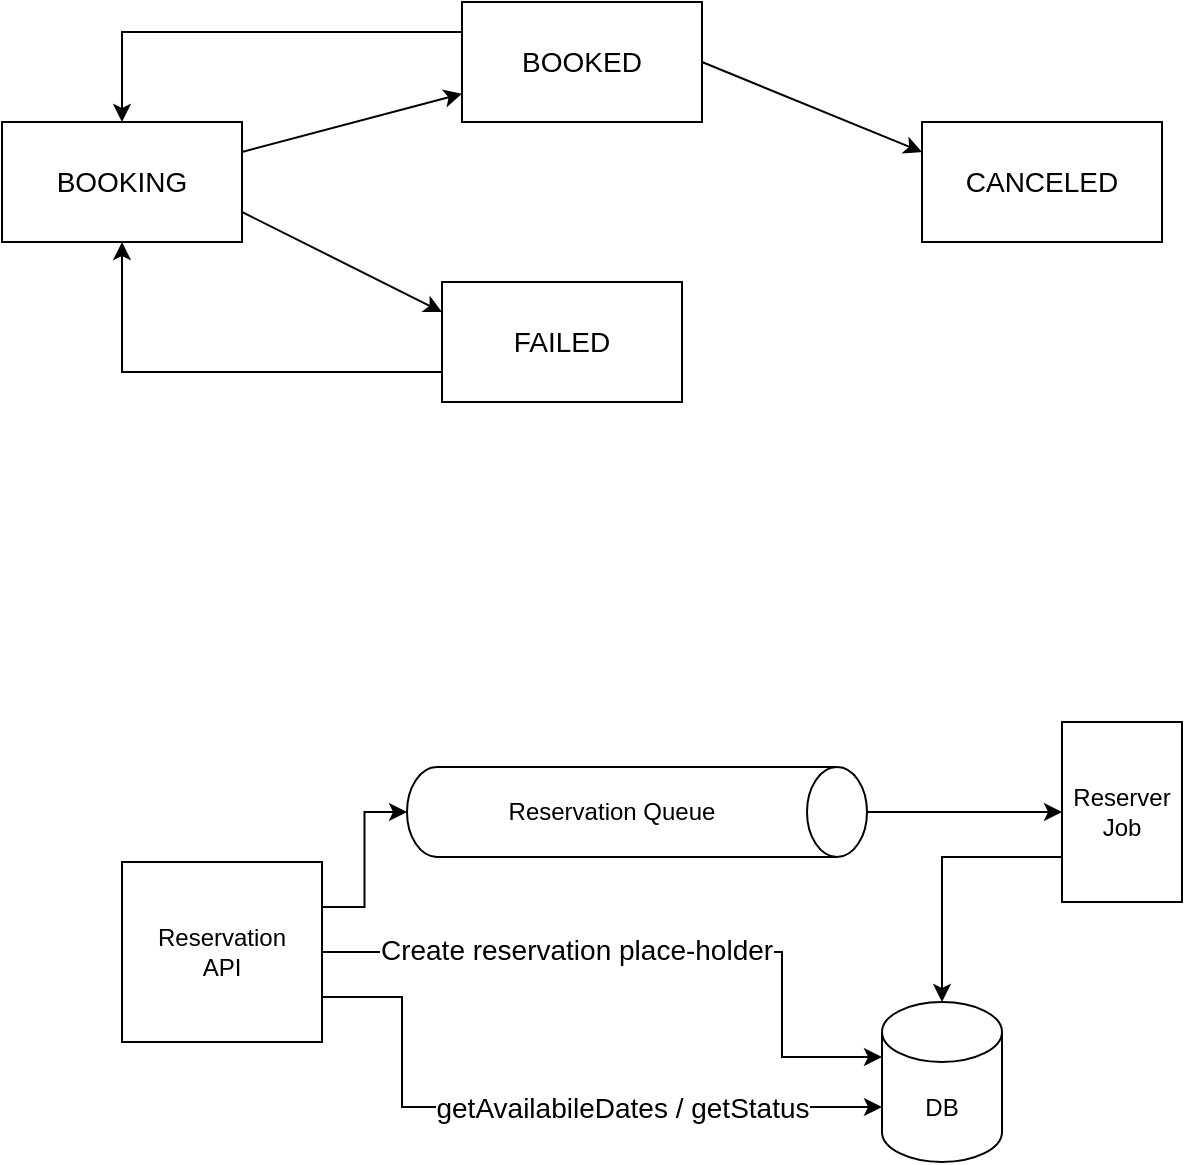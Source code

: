 <mxfile version="14.7.3" type="device"><diagram id="8Bi_V4tNN8sD7Wmefff2" name="Page-1"><mxGraphModel dx="1817" dy="1020" grid="1" gridSize="10" guides="1" tooltips="1" connect="1" arrows="1" fold="1" page="1" pageScale="1" pageWidth="850" pageHeight="1100" math="0" shadow="0"><root><mxCell id="0"/><mxCell id="1" parent="0"/><mxCell id="6A5r_QfK9DftBmKda3uj-4" value="DB" style="shape=cylinder3;whiteSpace=wrap;html=1;boundedLbl=1;backgroundOutline=1;size=15;" parent="1" vertex="1"><mxGeometry x="510" y="540" width="60" height="80" as="geometry"/></mxCell><mxCell id="VtW2e6oOOEm8QNJRGogw-2" style="edgeStyle=orthogonalEdgeStyle;rounded=0;orthogonalLoop=1;jettySize=auto;html=1;exitX=1;exitY=0.5;exitDx=0;exitDy=0;entryX=0;entryY=0;entryDx=0;entryDy=27.5;entryPerimeter=0;" edge="1" parent="1" source="VtW2e6oOOEm8QNJRGogw-1" target="6A5r_QfK9DftBmKda3uj-4"><mxGeometry relative="1" as="geometry"><Array as="points"><mxPoint x="460" y="515"/><mxPoint x="460" y="568"/></Array></mxGeometry></mxCell><mxCell id="VtW2e6oOOEm8QNJRGogw-3" value="Create reservation place-holder" style="edgeLabel;html=1;align=center;verticalAlign=middle;resizable=0;points=[];fontSize=14;" vertex="1" connectable="0" parent="VtW2e6oOOEm8QNJRGogw-2"><mxGeometry x="-0.238" y="2" relative="1" as="geometry"><mxPoint y="1" as="offset"/></mxGeometry></mxCell><mxCell id="VtW2e6oOOEm8QNJRGogw-5" style="edgeStyle=orthogonalEdgeStyle;rounded=0;orthogonalLoop=1;jettySize=auto;html=1;exitX=1;exitY=0.25;exitDx=0;exitDy=0;entryX=0.5;entryY=1;entryDx=0;entryDy=0;entryPerimeter=0;" edge="1" parent="1" source="VtW2e6oOOEm8QNJRGogw-1" target="VtW2e6oOOEm8QNJRGogw-4"><mxGeometry relative="1" as="geometry"/></mxCell><mxCell id="VtW2e6oOOEm8QNJRGogw-9" value="getAvailabileDates / getStatus" style="edgeStyle=orthogonalEdgeStyle;rounded=0;orthogonalLoop=1;jettySize=auto;html=1;exitX=1;exitY=0.75;exitDx=0;exitDy=0;entryX=0;entryY=0;entryDx=0;entryDy=52.5;entryPerimeter=0;fontSize=14;" edge="1" parent="1" source="VtW2e6oOOEm8QNJRGogw-1" target="6A5r_QfK9DftBmKda3uj-4"><mxGeometry x="0.224" relative="1" as="geometry"><Array as="points"><mxPoint x="270" y="538"/><mxPoint x="270" y="593"/></Array><mxPoint as="offset"/></mxGeometry></mxCell><mxCell id="VtW2e6oOOEm8QNJRGogw-1" value="Reservation&lt;br&gt;API" style="rounded=0;whiteSpace=wrap;html=1;" vertex="1" parent="1"><mxGeometry x="130" y="470" width="100" height="90" as="geometry"/></mxCell><mxCell id="VtW2e6oOOEm8QNJRGogw-7" style="edgeStyle=orthogonalEdgeStyle;rounded=0;orthogonalLoop=1;jettySize=auto;html=1;exitX=0.5;exitY=0;exitDx=0;exitDy=0;exitPerimeter=0;entryX=0;entryY=0.5;entryDx=0;entryDy=0;" edge="1" parent="1" source="VtW2e6oOOEm8QNJRGogw-4" target="VtW2e6oOOEm8QNJRGogw-6"><mxGeometry relative="1" as="geometry"/></mxCell><mxCell id="VtW2e6oOOEm8QNJRGogw-4" value="Reservation Queue" style="shape=cylinder3;whiteSpace=wrap;html=1;boundedLbl=1;backgroundOutline=1;size=15;rotation=90;horizontal=0;" vertex="1" parent="1"><mxGeometry x="365" y="330" width="45" height="230" as="geometry"/></mxCell><mxCell id="VtW2e6oOOEm8QNJRGogw-8" style="edgeStyle=orthogonalEdgeStyle;rounded=0;orthogonalLoop=1;jettySize=auto;html=1;exitX=0;exitY=0.75;exitDx=0;exitDy=0;entryX=0.5;entryY=0;entryDx=0;entryDy=0;entryPerimeter=0;" edge="1" parent="1" source="VtW2e6oOOEm8QNJRGogw-6" target="6A5r_QfK9DftBmKda3uj-4"><mxGeometry relative="1" as="geometry"/></mxCell><mxCell id="VtW2e6oOOEm8QNJRGogw-6" value="Reserver Job" style="rounded=0;whiteSpace=wrap;html=1;" vertex="1" parent="1"><mxGeometry x="600" y="400" width="60" height="90" as="geometry"/></mxCell><mxCell id="VtW2e6oOOEm8QNJRGogw-15" style="rounded=0;orthogonalLoop=1;jettySize=auto;html=1;exitX=1;exitY=0.25;exitDx=0;exitDy=0;fontSize=14;" edge="1" parent="1" source="VtW2e6oOOEm8QNJRGogw-11" target="VtW2e6oOOEm8QNJRGogw-12"><mxGeometry relative="1" as="geometry"/></mxCell><mxCell id="VtW2e6oOOEm8QNJRGogw-11" value="BOOKING" style="rounded=0;whiteSpace=wrap;html=1;fontSize=14;" vertex="1" parent="1"><mxGeometry x="70" y="100" width="120" height="60" as="geometry"/></mxCell><mxCell id="VtW2e6oOOEm8QNJRGogw-12" value="BOOKED" style="rounded=0;whiteSpace=wrap;html=1;fontSize=14;" vertex="1" parent="1"><mxGeometry x="300" y="40" width="120" height="60" as="geometry"/></mxCell><mxCell id="VtW2e6oOOEm8QNJRGogw-13" value="FAILED" style="rounded=0;whiteSpace=wrap;html=1;fontSize=14;" vertex="1" parent="1"><mxGeometry x="290" y="180" width="120" height="60" as="geometry"/></mxCell><mxCell id="VtW2e6oOOEm8QNJRGogw-14" value="CANCELED" style="rounded=0;whiteSpace=wrap;html=1;fontSize=14;" vertex="1" parent="1"><mxGeometry x="530" y="100" width="120" height="60" as="geometry"/></mxCell><mxCell id="VtW2e6oOOEm8QNJRGogw-16" style="rounded=0;orthogonalLoop=1;jettySize=auto;html=1;exitX=1;exitY=0.75;exitDx=0;exitDy=0;fontSize=14;entryX=0;entryY=0.25;entryDx=0;entryDy=0;" edge="1" parent="1" source="VtW2e6oOOEm8QNJRGogw-11" target="VtW2e6oOOEm8QNJRGogw-13"><mxGeometry relative="1" as="geometry"><mxPoint x="200" y="125" as="sourcePoint"/><mxPoint x="310" y="95.882" as="targetPoint"/></mxGeometry></mxCell><mxCell id="VtW2e6oOOEm8QNJRGogw-17" style="rounded=0;orthogonalLoop=1;jettySize=auto;html=1;exitX=1;exitY=0.5;exitDx=0;exitDy=0;fontSize=14;entryX=0;entryY=0.25;entryDx=0;entryDy=0;" edge="1" parent="1" source="VtW2e6oOOEm8QNJRGogw-12" target="VtW2e6oOOEm8QNJRGogw-14"><mxGeometry relative="1" as="geometry"><mxPoint x="200" y="155" as="sourcePoint"/><mxPoint x="300" y="205" as="targetPoint"/></mxGeometry></mxCell><mxCell id="VtW2e6oOOEm8QNJRGogw-18" style="rounded=0;orthogonalLoop=1;jettySize=auto;html=1;exitX=0;exitY=0.75;exitDx=0;exitDy=0;fontSize=14;entryX=0.5;entryY=1;entryDx=0;entryDy=0;" edge="1" parent="1" source="VtW2e6oOOEm8QNJRGogw-13" target="VtW2e6oOOEm8QNJRGogw-11"><mxGeometry relative="1" as="geometry"><mxPoint x="210" y="165" as="sourcePoint"/><mxPoint x="310" y="215" as="targetPoint"/><Array as="points"><mxPoint x="130" y="225"/></Array></mxGeometry></mxCell><mxCell id="VtW2e6oOOEm8QNJRGogw-19" style="rounded=0;orthogonalLoop=1;jettySize=auto;html=1;exitX=0;exitY=0.25;exitDx=0;exitDy=0;fontSize=14;entryX=0.5;entryY=0;entryDx=0;entryDy=0;entryPerimeter=0;" edge="1" parent="1" source="VtW2e6oOOEm8QNJRGogw-12" target="VtW2e6oOOEm8QNJRGogw-11"><mxGeometry relative="1" as="geometry"><mxPoint x="220" y="175" as="sourcePoint"/><mxPoint x="320" y="225" as="targetPoint"/><Array as="points"><mxPoint x="130" y="55"/></Array></mxGeometry></mxCell></root></mxGraphModel></diagram></mxfile>